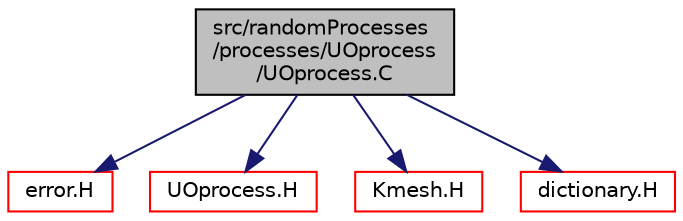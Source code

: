digraph "src/randomProcesses/processes/UOprocess/UOprocess.C"
{
  bgcolor="transparent";
  edge [fontname="Helvetica",fontsize="10",labelfontname="Helvetica",labelfontsize="10"];
  node [fontname="Helvetica",fontsize="10",shape=record];
  Node0 [label="src/randomProcesses\l/processes/UOprocess\l/UOprocess.C",height=0.2,width=0.4,color="black", fillcolor="grey75", style="filled", fontcolor="black"];
  Node0 -> Node1 [color="midnightblue",fontsize="10",style="solid",fontname="Helvetica"];
  Node1 [label="error.H",height=0.2,width=0.4,color="red",URL="$a09629.html"];
  Node0 -> Node46 [color="midnightblue",fontsize="10",style="solid",fontname="Helvetica"];
  Node46 [label="UOprocess.H",height=0.2,width=0.4,color="red",URL="$a14045.html"];
  Node0 -> Node123 [color="midnightblue",fontsize="10",style="solid",fontname="Helvetica"];
  Node123 [label="Kmesh.H",height=0.2,width=0.4,color="red",URL="$a14033.html"];
  Node0 -> Node226 [color="midnightblue",fontsize="10",style="solid",fontname="Helvetica"];
  Node226 [label="dictionary.H",height=0.2,width=0.4,color="red",URL="$a09506.html"];
}
